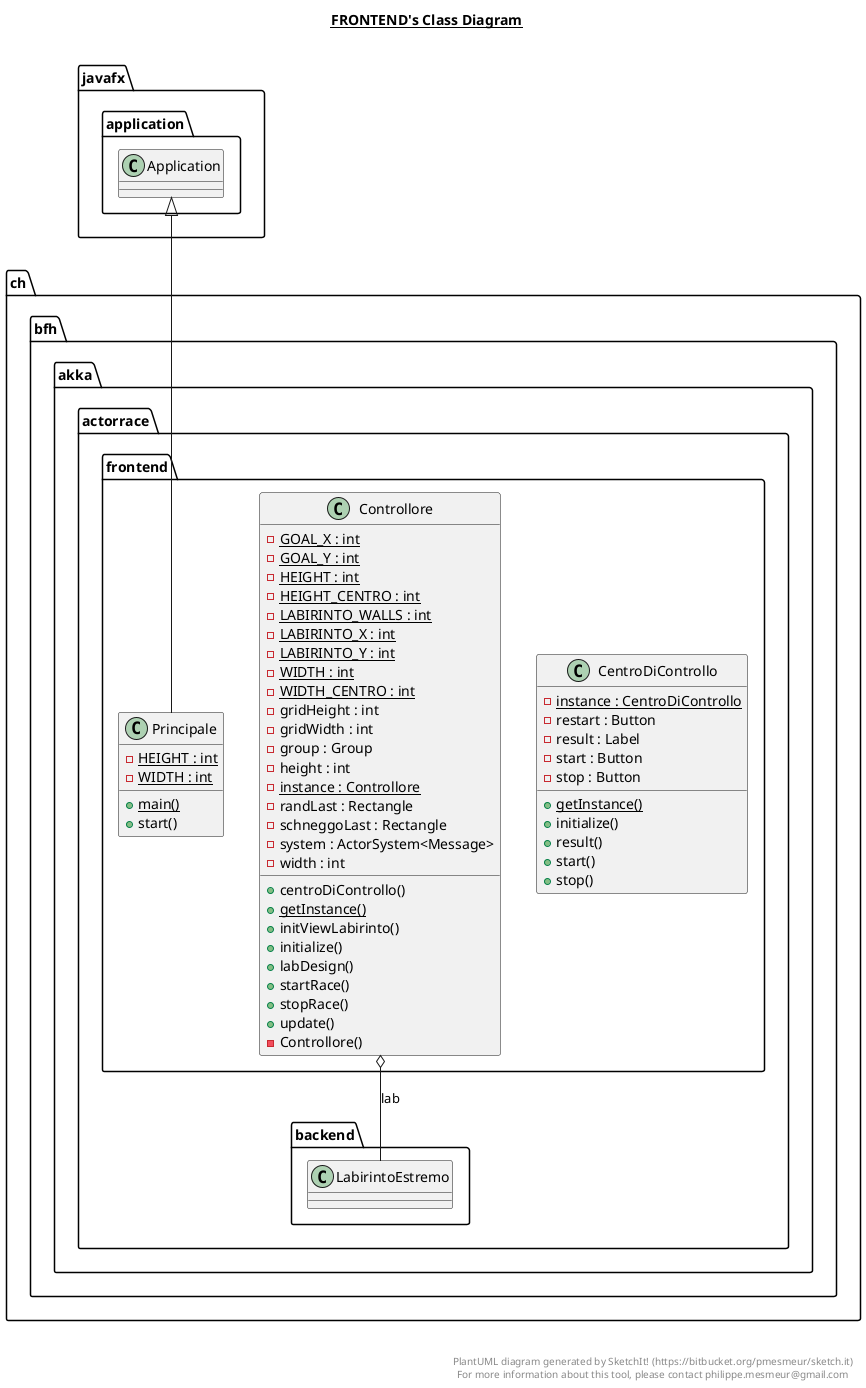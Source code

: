 @startuml

title __FRONTEND's Class Diagram__\n

    namespace ch.bfh.akka.actorrace.frontend {
      class ch.bfh.akka.actorrace.frontend.CentroDiControllo {
          {static} - instance : CentroDiControllo
          - restart : Button
          - result : Label
          - start : Button
          - stop : Button
          {static} + getInstance()
          + initialize()
          + result()
          + start()
          + stop()
      }
    }
  
  

    namespace ch.bfh.akka.actorrace.frontend {
      class ch.bfh.akka.actorrace.frontend.Controllore {
          {static} - GOAL_X : int
          {static} - GOAL_Y : int
          {static} - HEIGHT : int
          {static} - HEIGHT_CENTRO : int
          {static} - LABIRINTO_WALLS : int
          {static} - LABIRINTO_X : int
          {static} - LABIRINTO_Y : int
          {static} - WIDTH : int
          {static} - WIDTH_CENTRO : int
          - gridHeight : int
          - gridWidth : int
          - group : Group
          - height : int
          {static} - instance : Controllore
          - randLast : Rectangle
          - schneggoLast : Rectangle
          - system : ActorSystem<Message>
          - width : int
          + centroDiControllo()
          {static} + getInstance()
          + initViewLabirinto()
          + initialize()
          + labDesign()
          + startRace()
          + stopRace()
          + update()
          - Controllore()
      }
    }

  

    namespace ch.bfh.akka.actorrace.frontend {
      class ch.bfh.akka.actorrace.frontend.Principale {
          {static} - HEIGHT : int
          {static} - WIDTH : int
          {static} + main()
          + start()
      }
    }

  

  ch.bfh.akka.actorrace.frontend.Controllore o-- ch.bfh.akka.actorrace.backend.LabirintoEstremo : lab
  ch.bfh.akka.actorrace.frontend.Principale -up-|> javafx.application.Application


right footer


PlantUML diagram generated by SketchIt! (https://bitbucket.org/pmesmeur/sketch.it)
For more information about this tool, please contact philippe.mesmeur@gmail.com
endfooter

@enduml

